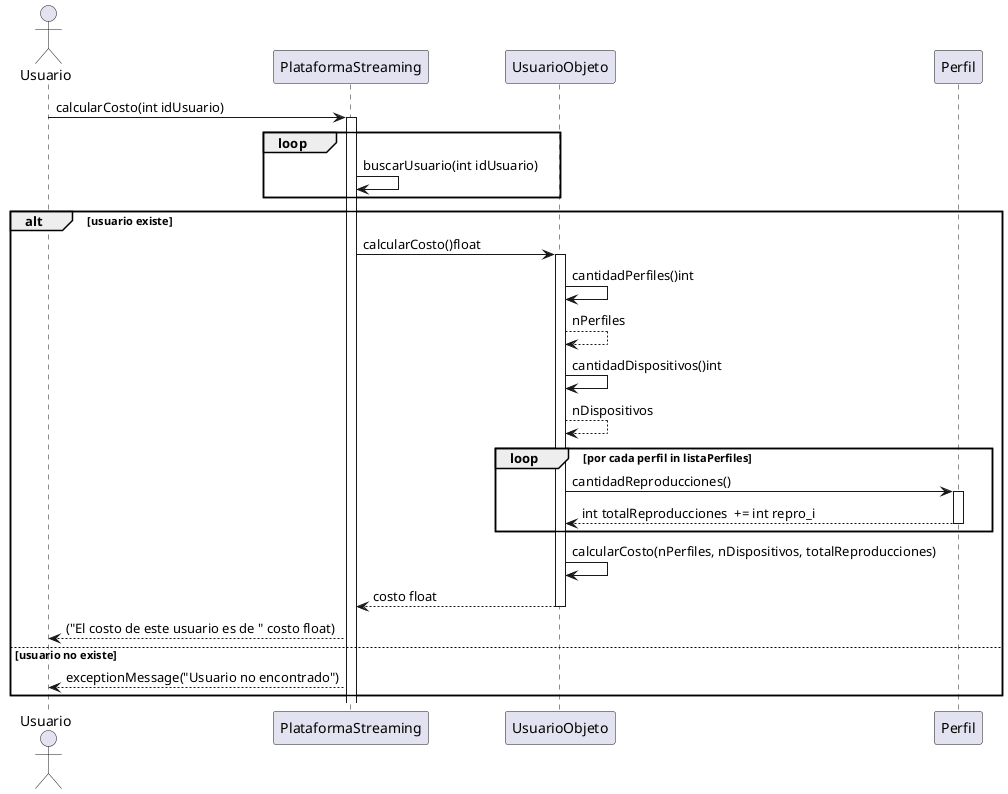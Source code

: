 @startuml
actor Usuario
participant PlataformaStreaming as PS
participant UsuarioObjeto       as U
participant Perfil           as P

Usuario -> PS : calcularCosto(int idUsuario)
activate PS

loop
  PS -> PS : buscarUsuario(int idUsuario)
end
alt usuario existe
  PS -> U : calcularCosto()float
  activate U

  U -> U : cantidadPerfiles()int
  U --> U : nPerfiles

  U -> U : cantidadDispositivos()int
  U --> U : nDispositivos

  loop por cada perfil in listaPerfiles
    U -> P : cantidadReproducciones()
    activate P
    P --> U : int totalReproducciones  += int repro_i
    deactivate P
  end

  U -> U : calcularCosto(nPerfiles, nDispositivos, totalReproducciones)
  U --> PS : costo float
  deactivate U

  PS --> Usuario : ("El costo de este usuario es de " costo float)
else usuario no existe
  PS --> Usuario : exceptionMessage("Usuario no encontrado")
end

@enduml